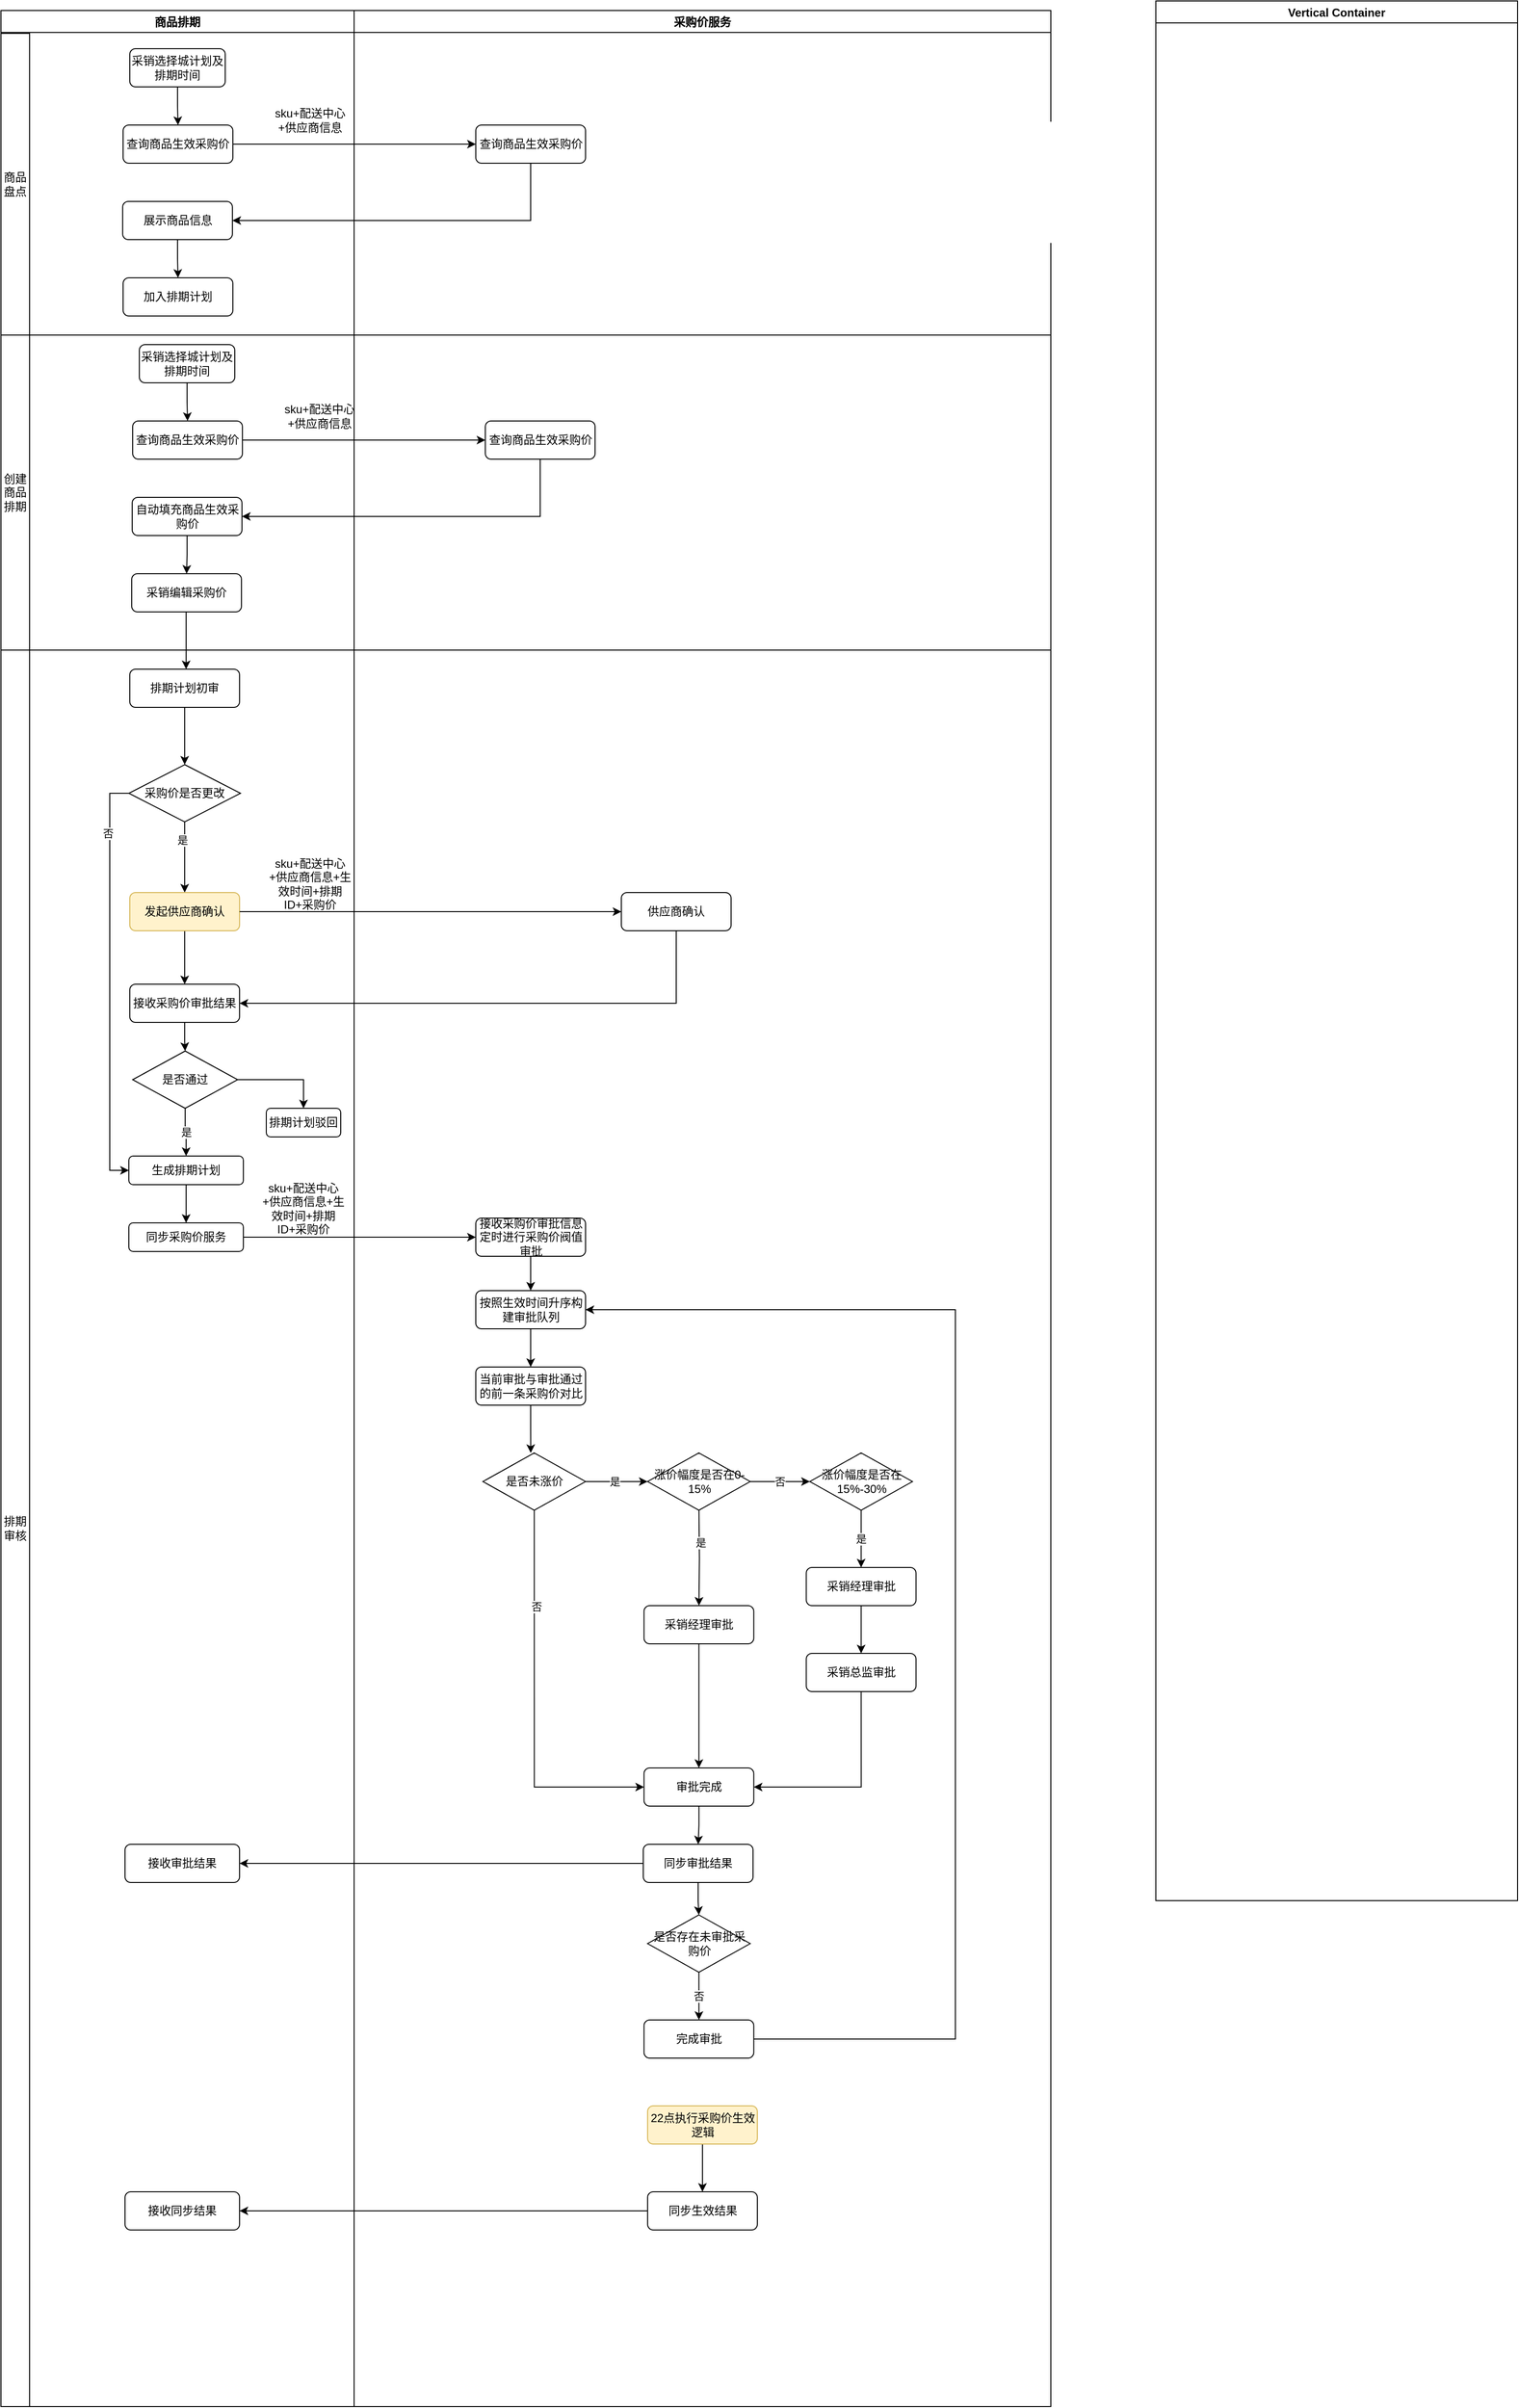 <mxfile version="15.5.4" type="github">
  <diagram id="C5RBs43oDa-KdzZeNtuy" name="Page-1">
    <mxGraphModel dx="2893" dy="1154" grid="1" gridSize="10" guides="1" tooltips="1" connect="1" arrows="1" fold="1" page="1" pageScale="1" pageWidth="827" pageHeight="1169" math="0" shadow="0">
      <root>
        <mxCell id="WIyWlLk6GJQsqaUBKTNV-0" />
        <mxCell id="WIyWlLk6GJQsqaUBKTNV-1" parent="WIyWlLk6GJQsqaUBKTNV-0" />
        <mxCell id="JaGCP64lXndvB-nV4re8-0" value="商品排期" style="swimlane;" parent="WIyWlLk6GJQsqaUBKTNV-1" vertex="1">
          <mxGeometry x="-60" y="400" width="370" height="2510" as="geometry" />
        </mxCell>
        <mxCell id="JaGCP64lXndvB-nV4re8-4" value="商品盘点" style="rounded=0;whiteSpace=wrap;html=1;" parent="JaGCP64lXndvB-nV4re8-0" vertex="1">
          <mxGeometry y="24" width="30" height="316" as="geometry" />
        </mxCell>
        <mxCell id="JaGCP64lXndvB-nV4re8-6" value="" style="edgeStyle=orthogonalEdgeStyle;rounded=0;orthogonalLoop=1;jettySize=auto;html=1;" parent="JaGCP64lXndvB-nV4re8-0" source="JaGCP64lXndvB-nV4re8-2" target="JaGCP64lXndvB-nV4re8-5" edge="1">
          <mxGeometry relative="1" as="geometry" />
        </mxCell>
        <mxCell id="JaGCP64lXndvB-nV4re8-2" value="采销选择城计划及排期时间" style="rounded=1;whiteSpace=wrap;html=1;" parent="JaGCP64lXndvB-nV4re8-0" vertex="1">
          <mxGeometry x="135" y="40" width="100" height="40" as="geometry" />
        </mxCell>
        <mxCell id="JaGCP64lXndvB-nV4re8-5" value="查询商品生效采购价" style="rounded=1;whiteSpace=wrap;html=1;" parent="JaGCP64lXndvB-nV4re8-0" vertex="1">
          <mxGeometry x="128" y="120" width="115" height="40" as="geometry" />
        </mxCell>
        <mxCell id="JaGCP64lXndvB-nV4re8-15" value="" style="edgeStyle=orthogonalEdgeStyle;rounded=0;orthogonalLoop=1;jettySize=auto;html=1;" parent="JaGCP64lXndvB-nV4re8-0" source="JaGCP64lXndvB-nV4re8-8" target="JaGCP64lXndvB-nV4re8-14" edge="1">
          <mxGeometry relative="1" as="geometry" />
        </mxCell>
        <mxCell id="JaGCP64lXndvB-nV4re8-8" value="展示商品信息" style="rounded=1;whiteSpace=wrap;html=1;" parent="JaGCP64lXndvB-nV4re8-0" vertex="1">
          <mxGeometry x="127.5" y="200" width="115" height="40" as="geometry" />
        </mxCell>
        <mxCell id="JaGCP64lXndvB-nV4re8-12" value="sku+配送中心+供应商信息" style="text;html=1;strokeColor=none;fillColor=none;align=center;verticalAlign=middle;whiteSpace=wrap;rounded=0;" parent="JaGCP64lXndvB-nV4re8-0" vertex="1">
          <mxGeometry x="278" y="100" width="92" height="30" as="geometry" />
        </mxCell>
        <mxCell id="JaGCP64lXndvB-nV4re8-13" value="创建商品排期" style="rounded=0;whiteSpace=wrap;html=1;" parent="JaGCP64lXndvB-nV4re8-0" vertex="1">
          <mxGeometry y="340" width="30" height="330" as="geometry" />
        </mxCell>
        <mxCell id="JaGCP64lXndvB-nV4re8-14" value="加入排期计划" style="rounded=1;whiteSpace=wrap;html=1;" parent="JaGCP64lXndvB-nV4re8-0" vertex="1">
          <mxGeometry x="128" y="280" width="115" height="40" as="geometry" />
        </mxCell>
        <mxCell id="JaGCP64lXndvB-nV4re8-16" style="edgeStyle=orthogonalEdgeStyle;rounded=0;orthogonalLoop=1;jettySize=auto;html=1;endArrow=none;endFill=0;" parent="JaGCP64lXndvB-nV4re8-0" edge="1">
          <mxGeometry relative="1" as="geometry">
            <mxPoint x="30" y="340" as="sourcePoint" />
            <mxPoint x="1100" y="340" as="targetPoint" />
            <Array as="points">
              <mxPoint x="940" y="340" />
            </Array>
          </mxGeometry>
        </mxCell>
        <mxCell id="JaGCP64lXndvB-nV4re8-30" value="排期审核" style="rounded=0;whiteSpace=wrap;html=1;" parent="JaGCP64lXndvB-nV4re8-0" vertex="1">
          <mxGeometry y="670" width="30" height="1840" as="geometry" />
        </mxCell>
        <mxCell id="JaGCP64lXndvB-nV4re8-35" value="" style="edgeStyle=orthogonalEdgeStyle;rounded=0;orthogonalLoop=1;jettySize=auto;html=1;endArrow=classic;endFill=1;" parent="JaGCP64lXndvB-nV4re8-0" source="JaGCP64lXndvB-nV4re8-33" edge="1">
          <mxGeometry relative="1" as="geometry">
            <mxPoint x="194" y="690" as="targetPoint" />
          </mxGeometry>
        </mxCell>
        <mxCell id="JaGCP64lXndvB-nV4re8-33" value="采销编辑采购价" style="rounded=1;whiteSpace=wrap;html=1;" parent="JaGCP64lXndvB-nV4re8-0" vertex="1">
          <mxGeometry x="137" y="590" width="115" height="40" as="geometry" />
        </mxCell>
        <mxCell id="JaGCP64lXndvB-nV4re8-59" style="edgeStyle=orthogonalEdgeStyle;rounded=0;orthogonalLoop=1;jettySize=auto;html=1;entryX=0;entryY=0.5;entryDx=0;entryDy=0;endArrow=classic;endFill=1;exitX=0;exitY=0.5;exitDx=0;exitDy=0;" parent="JaGCP64lXndvB-nV4re8-0" source="JaGCP64lXndvB-nV4re8-31" target="JaGCP64lXndvB-nV4re8-57" edge="1">
          <mxGeometry relative="1" as="geometry" />
        </mxCell>
        <mxCell id="JaGCP64lXndvB-nV4re8-60" value="否" style="edgeLabel;html=1;align=center;verticalAlign=middle;resizable=0;points=[];" parent="JaGCP64lXndvB-nV4re8-59" vertex="1" connectable="0">
          <mxGeometry x="-0.717" y="-2" relative="1" as="geometry">
            <mxPoint as="offset" />
          </mxGeometry>
        </mxCell>
        <mxCell id="JaGCP64lXndvB-nV4re8-102" value="" style="edgeStyle=orthogonalEdgeStyle;rounded=0;orthogonalLoop=1;jettySize=auto;html=1;endArrow=classic;endFill=1;entryX=0.5;entryY=0;entryDx=0;entryDy=0;" parent="JaGCP64lXndvB-nV4re8-0" source="JaGCP64lXndvB-nV4re8-31" target="JaGCP64lXndvB-nV4re8-47" edge="1">
          <mxGeometry relative="1" as="geometry">
            <mxPoint x="194.5" y="890" as="targetPoint" />
          </mxGeometry>
        </mxCell>
        <mxCell id="JaGCP64lXndvB-nV4re8-103" value="是" style="edgeLabel;html=1;align=center;verticalAlign=middle;resizable=0;points=[];" parent="JaGCP64lXndvB-nV4re8-102" vertex="1" connectable="0">
          <mxGeometry x="-0.486" y="-3" relative="1" as="geometry">
            <mxPoint as="offset" />
          </mxGeometry>
        </mxCell>
        <mxCell id="JaGCP64lXndvB-nV4re8-31" value="采购价是否更改" style="rhombus;whiteSpace=wrap;html=1;" parent="JaGCP64lXndvB-nV4re8-0" vertex="1">
          <mxGeometry x="134" y="790" width="117" height="60" as="geometry" />
        </mxCell>
        <mxCell id="JaGCP64lXndvB-nV4re8-104" value="" style="edgeStyle=orthogonalEdgeStyle;rounded=0;orthogonalLoop=1;jettySize=auto;html=1;endArrow=classic;endFill=1;entryX=0.5;entryY=0;entryDx=0;entryDy=0;" parent="JaGCP64lXndvB-nV4re8-0" source="JaGCP64lXndvB-nV4re8-47" target="JaGCP64lXndvB-nV4re8-52" edge="1">
          <mxGeometry relative="1" as="geometry" />
        </mxCell>
        <mxCell id="JaGCP64lXndvB-nV4re8-47" value="发起供应商确认" style="rounded=1;whiteSpace=wrap;html=1;fillColor=#fff2cc;strokeColor=#d6b656;" parent="JaGCP64lXndvB-nV4re8-0" vertex="1">
          <mxGeometry x="135" y="924" width="115" height="40" as="geometry" />
        </mxCell>
        <mxCell id="JaGCP64lXndvB-nV4re8-56" value="" style="edgeStyle=orthogonalEdgeStyle;rounded=0;orthogonalLoop=1;jettySize=auto;html=1;endArrow=classic;endFill=1;" parent="JaGCP64lXndvB-nV4re8-0" source="JaGCP64lXndvB-nV4re8-52" target="JaGCP64lXndvB-nV4re8-55" edge="1">
          <mxGeometry relative="1" as="geometry" />
        </mxCell>
        <mxCell id="JaGCP64lXndvB-nV4re8-52" value="接收采购价审批结果" style="rounded=1;whiteSpace=wrap;html=1;" parent="JaGCP64lXndvB-nV4re8-0" vertex="1">
          <mxGeometry x="135" y="1020" width="115" height="40" as="geometry" />
        </mxCell>
        <mxCell id="JaGCP64lXndvB-nV4re8-54" value="sku+配送中心+供应商信息+生效时间+排期ID+采购价" style="text;html=1;strokeColor=none;fillColor=none;align=center;verticalAlign=middle;whiteSpace=wrap;rounded=0;" parent="JaGCP64lXndvB-nV4re8-0" vertex="1">
          <mxGeometry x="278" y="900" width="92" height="30" as="geometry" />
        </mxCell>
        <mxCell id="JaGCP64lXndvB-nV4re8-58" value="是" style="edgeStyle=orthogonalEdgeStyle;rounded=0;orthogonalLoop=1;jettySize=auto;html=1;endArrow=classic;endFill=1;" parent="JaGCP64lXndvB-nV4re8-0" source="JaGCP64lXndvB-nV4re8-55" target="JaGCP64lXndvB-nV4re8-57" edge="1">
          <mxGeometry relative="1" as="geometry" />
        </mxCell>
        <mxCell id="KkTSfmCetocoTJCrQum5-52" style="edgeStyle=orthogonalEdgeStyle;rounded=0;orthogonalLoop=1;jettySize=auto;html=1;entryX=0.5;entryY=0;entryDx=0;entryDy=0;" edge="1" parent="JaGCP64lXndvB-nV4re8-0" source="JaGCP64lXndvB-nV4re8-55" target="JaGCP64lXndvB-nV4re8-62">
          <mxGeometry relative="1" as="geometry" />
        </mxCell>
        <mxCell id="JaGCP64lXndvB-nV4re8-55" value="是否通过" style="rhombus;whiteSpace=wrap;html=1;" parent="JaGCP64lXndvB-nV4re8-0" vertex="1">
          <mxGeometry x="138" y="1090" width="110" height="60" as="geometry" />
        </mxCell>
        <mxCell id="KkTSfmCetocoTJCrQum5-58" value="" style="edgeStyle=orthogonalEdgeStyle;rounded=0;orthogonalLoop=1;jettySize=auto;html=1;" edge="1" parent="JaGCP64lXndvB-nV4re8-0" source="JaGCP64lXndvB-nV4re8-57" target="KkTSfmCetocoTJCrQum5-57">
          <mxGeometry relative="1" as="geometry" />
        </mxCell>
        <mxCell id="JaGCP64lXndvB-nV4re8-57" value="生成排期计划" style="rounded=1;whiteSpace=wrap;html=1;" parent="JaGCP64lXndvB-nV4re8-0" vertex="1">
          <mxGeometry x="134" y="1200" width="120" height="30" as="geometry" />
        </mxCell>
        <mxCell id="JaGCP64lXndvB-nV4re8-112" value="" style="edgeStyle=orthogonalEdgeStyle;rounded=0;orthogonalLoop=1;jettySize=auto;html=1;endArrow=classic;endFill=1;" parent="JaGCP64lXndvB-nV4re8-0" source="JaGCP64lXndvB-nV4re8-110" target="JaGCP64lXndvB-nV4re8-31" edge="1">
          <mxGeometry relative="1" as="geometry" />
        </mxCell>
        <mxCell id="JaGCP64lXndvB-nV4re8-110" value="排期计划初审" style="rounded=1;whiteSpace=wrap;html=1;" parent="JaGCP64lXndvB-nV4re8-0" vertex="1">
          <mxGeometry x="135" y="690" width="115" height="40" as="geometry" />
        </mxCell>
        <mxCell id="JaGCP64lXndvB-nV4re8-62" value="排期计划驳回" style="rounded=1;whiteSpace=wrap;html=1;" parent="JaGCP64lXndvB-nV4re8-0" vertex="1">
          <mxGeometry x="278" y="1150" width="78" height="30" as="geometry" />
        </mxCell>
        <mxCell id="KkTSfmCetocoTJCrQum5-57" value="同步采购价服务" style="rounded=1;whiteSpace=wrap;html=1;" vertex="1" parent="JaGCP64lXndvB-nV4re8-0">
          <mxGeometry x="134" y="1270" width="120" height="30" as="geometry" />
        </mxCell>
        <mxCell id="KkTSfmCetocoTJCrQum5-68" value="接收审批结果" style="rounded=1;whiteSpace=wrap;html=1;" vertex="1" parent="JaGCP64lXndvB-nV4re8-0">
          <mxGeometry x="130" y="1921" width="120" height="40" as="geometry" />
        </mxCell>
        <mxCell id="KkTSfmCetocoTJCrQum5-72" value="接收同步结果" style="rounded=1;whiteSpace=wrap;html=1;" vertex="1" parent="JaGCP64lXndvB-nV4re8-0">
          <mxGeometry x="130" y="2285" width="120" height="40" as="geometry" />
        </mxCell>
        <mxCell id="KkTSfmCetocoTJCrQum5-74" value="sku+配送中心+供应商信息+生效时间+排期ID+采购价" style="text;html=1;strokeColor=none;fillColor=none;align=center;verticalAlign=middle;whiteSpace=wrap;rounded=0;" vertex="1" parent="JaGCP64lXndvB-nV4re8-0">
          <mxGeometry x="271" y="1240" width="92" height="30" as="geometry" />
        </mxCell>
        <mxCell id="JaGCP64lXndvB-nV4re8-1" value="采购价服务" style="swimlane;" parent="WIyWlLk6GJQsqaUBKTNV-1" vertex="1">
          <mxGeometry x="310" y="400" width="730" height="2510" as="geometry" />
        </mxCell>
        <mxCell id="JaGCP64lXndvB-nV4re8-7" value="查询商品生效采购价" style="rounded=1;whiteSpace=wrap;html=1;" parent="JaGCP64lXndvB-nV4re8-1" vertex="1">
          <mxGeometry x="127.5" y="120" width="115" height="40" as="geometry" />
        </mxCell>
        <mxCell id="JaGCP64lXndvB-nV4re8-23" value="采销选择城计划及排期时间" style="rounded=1;whiteSpace=wrap;html=1;" parent="JaGCP64lXndvB-nV4re8-1" vertex="1">
          <mxGeometry x="-225" y="350" width="100" height="40" as="geometry" />
        </mxCell>
        <mxCell id="JaGCP64lXndvB-nV4re8-24" value="查询商品生效采购价" style="rounded=1;whiteSpace=wrap;html=1;" parent="JaGCP64lXndvB-nV4re8-1" vertex="1">
          <mxGeometry x="-232" y="430" width="115" height="40" as="geometry" />
        </mxCell>
        <mxCell id="JaGCP64lXndvB-nV4re8-22" value="" style="edgeStyle=orthogonalEdgeStyle;rounded=0;orthogonalLoop=1;jettySize=auto;html=1;" parent="JaGCP64lXndvB-nV4re8-1" source="JaGCP64lXndvB-nV4re8-23" target="JaGCP64lXndvB-nV4re8-24" edge="1">
          <mxGeometry relative="1" as="geometry" />
        </mxCell>
        <mxCell id="JaGCP64lXndvB-nV4re8-25" value="自动填充商品生效采购价" style="rounded=1;whiteSpace=wrap;html=1;" parent="JaGCP64lXndvB-nV4re8-1" vertex="1">
          <mxGeometry x="-232.5" y="510" width="115" height="40" as="geometry" />
        </mxCell>
        <mxCell id="JaGCP64lXndvB-nV4re8-26" value="sku+配送中心+供应商信息" style="text;html=1;strokeColor=none;fillColor=none;align=center;verticalAlign=middle;whiteSpace=wrap;rounded=0;" parent="JaGCP64lXndvB-nV4re8-1" vertex="1">
          <mxGeometry x="-82" y="410" width="92" height="30" as="geometry" />
        </mxCell>
        <mxCell id="JaGCP64lXndvB-nV4re8-27" value="查询商品生效采购价" style="rounded=1;whiteSpace=wrap;html=1;" parent="JaGCP64lXndvB-nV4re8-1" vertex="1">
          <mxGeometry x="137.5" y="430" width="115" height="40" as="geometry" />
        </mxCell>
        <mxCell id="JaGCP64lXndvB-nV4re8-28" style="edgeStyle=orthogonalEdgeStyle;rounded=0;orthogonalLoop=1;jettySize=auto;html=1;entryX=0;entryY=0.5;entryDx=0;entryDy=0;" parent="JaGCP64lXndvB-nV4re8-1" source="JaGCP64lXndvB-nV4re8-24" target="JaGCP64lXndvB-nV4re8-27" edge="1">
          <mxGeometry relative="1" as="geometry" />
        </mxCell>
        <mxCell id="JaGCP64lXndvB-nV4re8-29" style="edgeStyle=orthogonalEdgeStyle;rounded=0;orthogonalLoop=1;jettySize=auto;html=1;entryX=1;entryY=0.5;entryDx=0;entryDy=0;exitX=0.5;exitY=1;exitDx=0;exitDy=0;" parent="JaGCP64lXndvB-nV4re8-1" source="JaGCP64lXndvB-nV4re8-27" target="JaGCP64lXndvB-nV4re8-25" edge="1">
          <mxGeometry relative="1" as="geometry" />
        </mxCell>
        <mxCell id="JaGCP64lXndvB-nV4re8-144" style="edgeStyle=orthogonalEdgeStyle;rounded=0;orthogonalLoop=1;jettySize=auto;html=1;endArrow=none;endFill=0;" parent="JaGCP64lXndvB-nV4re8-1" edge="1">
          <mxGeometry relative="1" as="geometry">
            <mxPoint x="-342" y="670" as="sourcePoint" />
            <mxPoint x="730" y="670" as="targetPoint" />
            <Array as="points">
              <mxPoint x="568" y="670" />
            </Array>
          </mxGeometry>
        </mxCell>
        <mxCell id="KkTSfmCetocoTJCrQum5-49" value="供应商确认" style="rounded=1;whiteSpace=wrap;html=1;" vertex="1" parent="JaGCP64lXndvB-nV4re8-1">
          <mxGeometry x="280" y="924" width="115" height="40" as="geometry" />
        </mxCell>
        <mxCell id="KkTSfmCetocoTJCrQum5-14" value="接收采购价审批信息定时进行采购价阀值审批" style="rounded=1;whiteSpace=wrap;html=1;" vertex="1" parent="JaGCP64lXndvB-nV4re8-1">
          <mxGeometry x="127.5" y="1265" width="115" height="40" as="geometry" />
        </mxCell>
        <mxCell id="KkTSfmCetocoTJCrQum5-16" value="按照生效时间升序构建审批队列" style="rounded=1;whiteSpace=wrap;html=1;" vertex="1" parent="JaGCP64lXndvB-nV4re8-1">
          <mxGeometry x="127.5" y="1341" width="115" height="40" as="geometry" />
        </mxCell>
        <mxCell id="KkTSfmCetocoTJCrQum5-13" value="" style="edgeStyle=orthogonalEdgeStyle;rounded=0;orthogonalLoop=1;jettySize=auto;html=1;endArrow=classic;endFill=1;" edge="1" parent="JaGCP64lXndvB-nV4re8-1" source="KkTSfmCetocoTJCrQum5-14" target="KkTSfmCetocoTJCrQum5-16">
          <mxGeometry relative="1" as="geometry" />
        </mxCell>
        <mxCell id="KkTSfmCetocoTJCrQum5-19" value="" style="edgeStyle=orthogonalEdgeStyle;rounded=0;orthogonalLoop=1;jettySize=auto;html=1;endArrow=classic;endFill=1;" edge="1" parent="JaGCP64lXndvB-nV4re8-1" source="KkTSfmCetocoTJCrQum5-20">
          <mxGeometry relative="1" as="geometry">
            <mxPoint x="185.1" y="1511.056" as="targetPoint" />
          </mxGeometry>
        </mxCell>
        <mxCell id="KkTSfmCetocoTJCrQum5-20" value="当前审批与审批通过的前一条采购价对比" style="rounded=1;whiteSpace=wrap;html=1;" vertex="1" parent="JaGCP64lXndvB-nV4re8-1">
          <mxGeometry x="127.5" y="1421" width="115" height="40" as="geometry" />
        </mxCell>
        <mxCell id="KkTSfmCetocoTJCrQum5-17" value="" style="edgeStyle=orthogonalEdgeStyle;rounded=0;orthogonalLoop=1;jettySize=auto;html=1;endArrow=classic;endFill=1;exitX=0.5;exitY=1;exitDx=0;exitDy=0;" edge="1" parent="JaGCP64lXndvB-nV4re8-1" source="KkTSfmCetocoTJCrQum5-16" target="KkTSfmCetocoTJCrQum5-20">
          <mxGeometry relative="1" as="geometry">
            <mxPoint x="185" y="1391" as="sourcePoint" />
          </mxGeometry>
        </mxCell>
        <mxCell id="KkTSfmCetocoTJCrQum5-21" value="" style="edgeStyle=orthogonalEdgeStyle;rounded=0;orthogonalLoop=1;jettySize=auto;html=1;endArrow=classic;endFill=1;" edge="1" parent="JaGCP64lXndvB-nV4re8-1">
          <mxGeometry relative="1" as="geometry">
            <mxPoint x="238.75" y="1541" as="sourcePoint" />
            <mxPoint x="307.5" y="1541" as="targetPoint" />
          </mxGeometry>
        </mxCell>
        <mxCell id="KkTSfmCetocoTJCrQum5-22" value="是" style="edgeLabel;html=1;align=center;verticalAlign=middle;resizable=0;points=[];" vertex="1" connectable="0" parent="KkTSfmCetocoTJCrQum5-21">
          <mxGeometry x="-0.018" relative="1" as="geometry">
            <mxPoint as="offset" />
          </mxGeometry>
        </mxCell>
        <mxCell id="KkTSfmCetocoTJCrQum5-23" value="" style="edgeStyle=orthogonalEdgeStyle;rounded=0;orthogonalLoop=1;jettySize=auto;html=1;endArrow=classic;endFill=1;" edge="1" parent="JaGCP64lXndvB-nV4re8-1" target="KkTSfmCetocoTJCrQum5-26">
          <mxGeometry relative="1" as="geometry">
            <mxPoint x="361.3" y="1570.972" as="sourcePoint" />
          </mxGeometry>
        </mxCell>
        <mxCell id="KkTSfmCetocoTJCrQum5-24" value="是" style="edgeLabel;html=1;align=center;verticalAlign=middle;resizable=0;points=[];" vertex="1" connectable="0" parent="KkTSfmCetocoTJCrQum5-23">
          <mxGeometry x="-0.33" y="1" relative="1" as="geometry">
            <mxPoint as="offset" />
          </mxGeometry>
        </mxCell>
        <mxCell id="KkTSfmCetocoTJCrQum5-26" value="采销经理审批" style="rounded=1;whiteSpace=wrap;html=1;" vertex="1" parent="JaGCP64lXndvB-nV4re8-1">
          <mxGeometry x="303.75" y="1671" width="115" height="40" as="geometry" />
        </mxCell>
        <mxCell id="KkTSfmCetocoTJCrQum5-28" value="审批完成" style="rounded=1;whiteSpace=wrap;html=1;" vertex="1" parent="JaGCP64lXndvB-nV4re8-1">
          <mxGeometry x="303.75" y="1841" width="115" height="40" as="geometry" />
        </mxCell>
        <mxCell id="KkTSfmCetocoTJCrQum5-25" style="edgeStyle=orthogonalEdgeStyle;rounded=0;orthogonalLoop=1;jettySize=auto;html=1;entryX=0.5;entryY=0;entryDx=0;entryDy=0;" edge="1" parent="JaGCP64lXndvB-nV4re8-1" source="KkTSfmCetocoTJCrQum5-26" target="KkTSfmCetocoTJCrQum5-28">
          <mxGeometry relative="1" as="geometry" />
        </mxCell>
        <mxCell id="KkTSfmCetocoTJCrQum5-62" value="" style="edgeStyle=orthogonalEdgeStyle;rounded=0;orthogonalLoop=1;jettySize=auto;html=1;" edge="1" parent="JaGCP64lXndvB-nV4re8-1" source="KkTSfmCetocoTJCrQum5-30" target="KkTSfmCetocoTJCrQum5-34">
          <mxGeometry relative="1" as="geometry" />
        </mxCell>
        <mxCell id="KkTSfmCetocoTJCrQum5-30" value="同步审批结果" style="rounded=1;whiteSpace=wrap;html=1;" vertex="1" parent="JaGCP64lXndvB-nV4re8-1">
          <mxGeometry x="303" y="1921" width="115" height="40" as="geometry" />
        </mxCell>
        <mxCell id="KkTSfmCetocoTJCrQum5-27" value="" style="edgeStyle=orthogonalEdgeStyle;rounded=0;orthogonalLoop=1;jettySize=auto;html=1;endArrow=classic;endFill=1;" edge="1" parent="JaGCP64lXndvB-nV4re8-1" source="KkTSfmCetocoTJCrQum5-28" target="KkTSfmCetocoTJCrQum5-30">
          <mxGeometry relative="1" as="geometry" />
        </mxCell>
        <mxCell id="KkTSfmCetocoTJCrQum5-34" value="是否存在未审批采购价" style="rhombus;whiteSpace=wrap;html=1;" vertex="1" parent="JaGCP64lXndvB-nV4re8-1">
          <mxGeometry x="307.5" y="1995" width="107.5" height="60" as="geometry" />
        </mxCell>
        <mxCell id="KkTSfmCetocoTJCrQum5-63" style="edgeStyle=orthogonalEdgeStyle;rounded=0;orthogonalLoop=1;jettySize=auto;html=1;entryX=1;entryY=0.5;entryDx=0;entryDy=0;exitX=1;exitY=0.5;exitDx=0;exitDy=0;" edge="1" parent="JaGCP64lXndvB-nV4re8-1" source="KkTSfmCetocoTJCrQum5-35" target="KkTSfmCetocoTJCrQum5-16">
          <mxGeometry relative="1" as="geometry">
            <Array as="points">
              <mxPoint x="630" y="2125" />
              <mxPoint x="630" y="1361" />
            </Array>
          </mxGeometry>
        </mxCell>
        <mxCell id="KkTSfmCetocoTJCrQum5-35" value="完成审批" style="rounded=1;whiteSpace=wrap;html=1;" vertex="1" parent="JaGCP64lXndvB-nV4re8-1">
          <mxGeometry x="303.75" y="2105" width="115" height="40" as="geometry" />
        </mxCell>
        <mxCell id="KkTSfmCetocoTJCrQum5-33" value="否" style="edgeStyle=orthogonalEdgeStyle;rounded=0;orthogonalLoop=1;jettySize=auto;html=1;endArrow=classic;endFill=1;" edge="1" parent="JaGCP64lXndvB-nV4re8-1" source="KkTSfmCetocoTJCrQum5-34" target="KkTSfmCetocoTJCrQum5-35">
          <mxGeometry relative="1" as="geometry" />
        </mxCell>
        <mxCell id="KkTSfmCetocoTJCrQum5-37" style="edgeStyle=orthogonalEdgeStyle;rounded=0;orthogonalLoop=1;jettySize=auto;html=1;entryX=0;entryY=0.5;entryDx=0;entryDy=0;exitX=0.5;exitY=1;exitDx=0;exitDy=0;" edge="1" parent="JaGCP64lXndvB-nV4re8-1" source="KkTSfmCetocoTJCrQum5-39" target="KkTSfmCetocoTJCrQum5-28">
          <mxGeometry relative="1" as="geometry" />
        </mxCell>
        <mxCell id="KkTSfmCetocoTJCrQum5-38" value="否" style="edgeLabel;html=1;align=center;verticalAlign=middle;resizable=0;points=[];" vertex="1" connectable="0" parent="KkTSfmCetocoTJCrQum5-37">
          <mxGeometry x="-0.501" y="2" relative="1" as="geometry">
            <mxPoint as="offset" />
          </mxGeometry>
        </mxCell>
        <mxCell id="KkTSfmCetocoTJCrQum5-39" value="是否未涨价" style="rhombus;whiteSpace=wrap;html=1;" vertex="1" parent="JaGCP64lXndvB-nV4re8-1">
          <mxGeometry x="135" y="1511" width="107.5" height="60" as="geometry" />
        </mxCell>
        <mxCell id="KkTSfmCetocoTJCrQum5-42" value="涨价幅度是否在0-15%" style="rhombus;whiteSpace=wrap;html=1;" vertex="1" parent="JaGCP64lXndvB-nV4re8-1">
          <mxGeometry x="307.5" y="1511" width="107.5" height="60" as="geometry" />
        </mxCell>
        <mxCell id="KkTSfmCetocoTJCrQum5-44" value="涨价幅度是否在15%-30%" style="rhombus;whiteSpace=wrap;html=1;" vertex="1" parent="JaGCP64lXndvB-nV4re8-1">
          <mxGeometry x="477.5" y="1511" width="107.5" height="60" as="geometry" />
        </mxCell>
        <mxCell id="KkTSfmCetocoTJCrQum5-40" style="edgeStyle=orthogonalEdgeStyle;rounded=0;orthogonalLoop=1;jettySize=auto;html=1;entryX=0;entryY=0.5;entryDx=0;entryDy=0;" edge="1" parent="JaGCP64lXndvB-nV4re8-1" source="KkTSfmCetocoTJCrQum5-42" target="KkTSfmCetocoTJCrQum5-44">
          <mxGeometry relative="1" as="geometry" />
        </mxCell>
        <mxCell id="KkTSfmCetocoTJCrQum5-41" value="否" style="edgeLabel;html=1;align=center;verticalAlign=middle;resizable=0;points=[];" vertex="1" connectable="0" parent="KkTSfmCetocoTJCrQum5-40">
          <mxGeometry x="-0.024" relative="1" as="geometry">
            <mxPoint as="offset" />
          </mxGeometry>
        </mxCell>
        <mxCell id="KkTSfmCetocoTJCrQum5-46" value="采销经理审批" style="rounded=1;whiteSpace=wrap;html=1;" vertex="1" parent="JaGCP64lXndvB-nV4re8-1">
          <mxGeometry x="473.75" y="1631" width="115" height="40" as="geometry" />
        </mxCell>
        <mxCell id="KkTSfmCetocoTJCrQum5-43" value="是" style="edgeStyle=orthogonalEdgeStyle;rounded=0;orthogonalLoop=1;jettySize=auto;html=1;entryX=0.5;entryY=0;entryDx=0;entryDy=0;" edge="1" parent="JaGCP64lXndvB-nV4re8-1" source="KkTSfmCetocoTJCrQum5-44" target="KkTSfmCetocoTJCrQum5-46">
          <mxGeometry relative="1" as="geometry" />
        </mxCell>
        <mxCell id="KkTSfmCetocoTJCrQum5-47" style="edgeStyle=orthogonalEdgeStyle;rounded=0;orthogonalLoop=1;jettySize=auto;html=1;entryX=1;entryY=0.5;entryDx=0;entryDy=0;exitX=0.5;exitY=1;exitDx=0;exitDy=0;" edge="1" parent="JaGCP64lXndvB-nV4re8-1" source="KkTSfmCetocoTJCrQum5-48" target="KkTSfmCetocoTJCrQum5-28">
          <mxGeometry relative="1" as="geometry" />
        </mxCell>
        <mxCell id="KkTSfmCetocoTJCrQum5-48" value="采销总监审批" style="rounded=1;whiteSpace=wrap;html=1;" vertex="1" parent="JaGCP64lXndvB-nV4re8-1">
          <mxGeometry x="473.75" y="1721" width="115" height="40" as="geometry" />
        </mxCell>
        <mxCell id="KkTSfmCetocoTJCrQum5-45" value="" style="edgeStyle=orthogonalEdgeStyle;rounded=0;orthogonalLoop=1;jettySize=auto;html=1;" edge="1" parent="JaGCP64lXndvB-nV4re8-1" source="KkTSfmCetocoTJCrQum5-46" target="KkTSfmCetocoTJCrQum5-48">
          <mxGeometry relative="1" as="geometry" />
        </mxCell>
        <mxCell id="KkTSfmCetocoTJCrQum5-66" value="" style="edgeStyle=orthogonalEdgeStyle;rounded=0;orthogonalLoop=1;jettySize=auto;html=1;" edge="1" parent="JaGCP64lXndvB-nV4re8-1" source="KkTSfmCetocoTJCrQum5-60" target="KkTSfmCetocoTJCrQum5-65">
          <mxGeometry relative="1" as="geometry" />
        </mxCell>
        <mxCell id="KkTSfmCetocoTJCrQum5-60" value="22点执行采购价生效逻辑" style="rounded=1;whiteSpace=wrap;html=1;fillColor=#fff2cc;strokeColor=#d6b656;" vertex="1" parent="JaGCP64lXndvB-nV4re8-1">
          <mxGeometry x="307.5" y="2195" width="115" height="40" as="geometry" />
        </mxCell>
        <mxCell id="KkTSfmCetocoTJCrQum5-65" value="同步生效结果" style="rounded=1;whiteSpace=wrap;html=1;" vertex="1" parent="JaGCP64lXndvB-nV4re8-1">
          <mxGeometry x="307.5" y="2285" width="115" height="40" as="geometry" />
        </mxCell>
        <mxCell id="JaGCP64lXndvB-nV4re8-10" style="edgeStyle=orthogonalEdgeStyle;rounded=0;orthogonalLoop=1;jettySize=auto;html=1;entryX=0;entryY=0.5;entryDx=0;entryDy=0;" parent="WIyWlLk6GJQsqaUBKTNV-1" source="JaGCP64lXndvB-nV4re8-5" target="JaGCP64lXndvB-nV4re8-7" edge="1">
          <mxGeometry relative="1" as="geometry" />
        </mxCell>
        <mxCell id="JaGCP64lXndvB-nV4re8-11" style="edgeStyle=orthogonalEdgeStyle;rounded=0;orthogonalLoop=1;jettySize=auto;html=1;entryX=1;entryY=0.5;entryDx=0;entryDy=0;exitX=0.5;exitY=1;exitDx=0;exitDy=0;" parent="WIyWlLk6GJQsqaUBKTNV-1" source="JaGCP64lXndvB-nV4re8-7" target="JaGCP64lXndvB-nV4re8-8" edge="1">
          <mxGeometry relative="1" as="geometry" />
        </mxCell>
        <mxCell id="JaGCP64lXndvB-nV4re8-34" value="" style="edgeStyle=orthogonalEdgeStyle;rounded=0;orthogonalLoop=1;jettySize=auto;html=1;endArrow=classic;endFill=1;" parent="WIyWlLk6GJQsqaUBKTNV-1" source="JaGCP64lXndvB-nV4re8-25" target="JaGCP64lXndvB-nV4re8-33" edge="1">
          <mxGeometry relative="1" as="geometry" />
        </mxCell>
        <mxCell id="JaGCP64lXndvB-nV4re8-51" style="edgeStyle=orthogonalEdgeStyle;rounded=0;orthogonalLoop=1;jettySize=auto;html=1;endArrow=classic;endFill=1;entryX=0;entryY=0.5;entryDx=0;entryDy=0;" parent="WIyWlLk6GJQsqaUBKTNV-1" source="JaGCP64lXndvB-nV4re8-47" target="KkTSfmCetocoTJCrQum5-49" edge="1">
          <mxGeometry relative="1" as="geometry">
            <mxPoint x="550" y="1330" as="targetPoint" />
          </mxGeometry>
        </mxCell>
        <mxCell id="KkTSfmCetocoTJCrQum5-53" value="Vertical Container" style="swimlane;" vertex="1" parent="WIyWlLk6GJQsqaUBKTNV-1">
          <mxGeometry x="1150" y="390" width="379" height="1990" as="geometry" />
        </mxCell>
        <mxCell id="KkTSfmCetocoTJCrQum5-55" style="edgeStyle=orthogonalEdgeStyle;rounded=0;orthogonalLoop=1;jettySize=auto;html=1;entryX=1;entryY=0.5;entryDx=0;entryDy=0;exitX=0.5;exitY=1;exitDx=0;exitDy=0;" edge="1" parent="WIyWlLk6GJQsqaUBKTNV-1" source="KkTSfmCetocoTJCrQum5-49" target="JaGCP64lXndvB-nV4re8-52">
          <mxGeometry relative="1" as="geometry" />
        </mxCell>
        <mxCell id="KkTSfmCetocoTJCrQum5-67" style="edgeStyle=orthogonalEdgeStyle;rounded=0;orthogonalLoop=1;jettySize=auto;html=1;entryX=0;entryY=0.5;entryDx=0;entryDy=0;" edge="1" parent="WIyWlLk6GJQsqaUBKTNV-1" source="KkTSfmCetocoTJCrQum5-57" target="KkTSfmCetocoTJCrQum5-14">
          <mxGeometry relative="1" as="geometry" />
        </mxCell>
        <mxCell id="KkTSfmCetocoTJCrQum5-69" style="edgeStyle=orthogonalEdgeStyle;rounded=0;orthogonalLoop=1;jettySize=auto;html=1;entryX=1;entryY=0.5;entryDx=0;entryDy=0;" edge="1" parent="WIyWlLk6GJQsqaUBKTNV-1" source="KkTSfmCetocoTJCrQum5-30" target="KkTSfmCetocoTJCrQum5-68">
          <mxGeometry relative="1" as="geometry" />
        </mxCell>
        <mxCell id="KkTSfmCetocoTJCrQum5-73" style="edgeStyle=orthogonalEdgeStyle;rounded=0;orthogonalLoop=1;jettySize=auto;html=1;entryX=1;entryY=0.5;entryDx=0;entryDy=0;" edge="1" parent="WIyWlLk6GJQsqaUBKTNV-1" source="KkTSfmCetocoTJCrQum5-65" target="KkTSfmCetocoTJCrQum5-72">
          <mxGeometry relative="1" as="geometry" />
        </mxCell>
      </root>
    </mxGraphModel>
  </diagram>
</mxfile>
